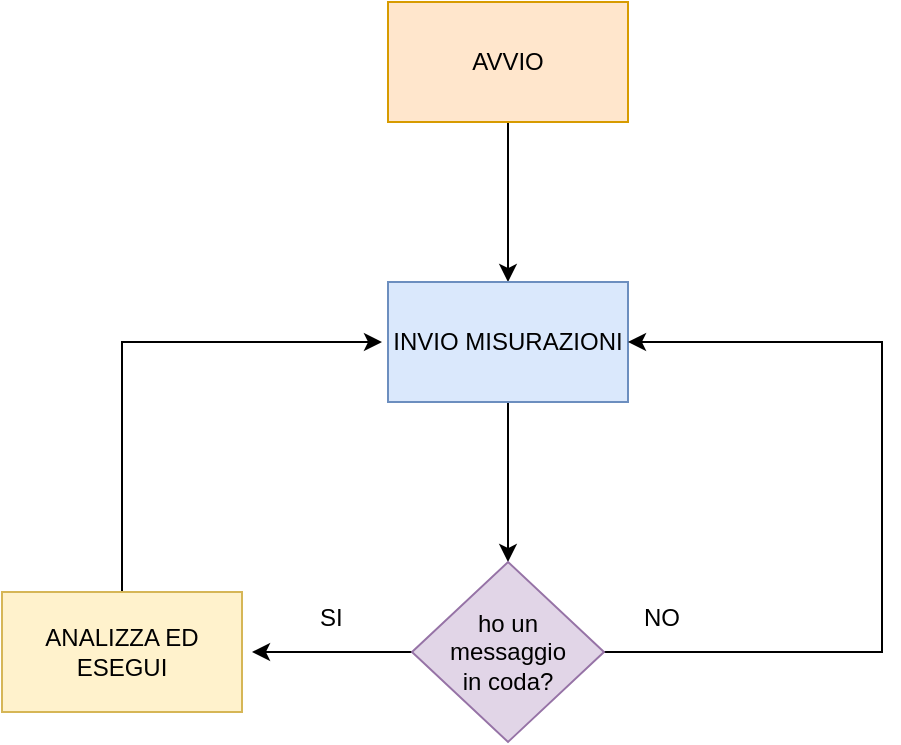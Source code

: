 <mxfile version="10.8.0" type="device"><diagram id="9nrQYbO69eu0mym56sK2" name="Page-1"><mxGraphModel dx="824" dy="496" grid="1" gridSize="10" guides="1" tooltips="1" connect="1" arrows="1" fold="1" page="1" pageScale="1" pageWidth="827" pageHeight="1169" math="0" shadow="0"><root><mxCell id="0"/><mxCell id="1" parent="0"/><mxCell id="M8CxaN3EoazZE4I_2WKi-3" value="" style="edgeStyle=orthogonalEdgeStyle;rounded=0;orthogonalLoop=1;jettySize=auto;html=1;" parent="1" source="M8CxaN3EoazZE4I_2WKi-1" target="M8CxaN3EoazZE4I_2WKi-2" edge="1"><mxGeometry relative="1" as="geometry"/></mxCell><mxCell id="M8CxaN3EoazZE4I_2WKi-1" value="AVVIO" style="rounded=0;whiteSpace=wrap;html=1;fillColor=#ffe6cc;strokeColor=#d79b00;" parent="1" vertex="1"><mxGeometry x="353" y="70" width="120" height="60" as="geometry"/></mxCell><mxCell id="M8CxaN3EoazZE4I_2WKi-5" value="" style="edgeStyle=orthogonalEdgeStyle;rounded=0;orthogonalLoop=1;jettySize=auto;html=1;" parent="1" source="M8CxaN3EoazZE4I_2WKi-2" edge="1"><mxGeometry relative="1" as="geometry"><mxPoint x="413" y="350" as="targetPoint"/></mxGeometry></mxCell><mxCell id="M8CxaN3EoazZE4I_2WKi-2" value="INVIO MISURAZIONI" style="rounded=0;whiteSpace=wrap;html=1;fillColor=#dae8fc;strokeColor=#6c8ebf;" parent="1" vertex="1"><mxGeometry x="353" y="210" width="120" height="60" as="geometry"/></mxCell><mxCell id="M8CxaN3EoazZE4I_2WKi-8" value="" style="edgeStyle=orthogonalEdgeStyle;rounded=0;orthogonalLoop=1;jettySize=auto;html=1;" parent="1" source="M8CxaN3EoazZE4I_2WKi-6" edge="1"><mxGeometry relative="1" as="geometry"><mxPoint x="285" y="395" as="targetPoint"/></mxGeometry></mxCell><mxCell id="M8CxaN3EoazZE4I_2WKi-15" value="" style="edgeStyle=orthogonalEdgeStyle;rounded=0;orthogonalLoop=1;jettySize=auto;html=1;entryX=1;entryY=0.5;entryDx=0;entryDy=0;" parent="1" source="M8CxaN3EoazZE4I_2WKi-6" target="M8CxaN3EoazZE4I_2WKi-2" edge="1"><mxGeometry relative="1" as="geometry"><mxPoint x="600" y="160" as="targetPoint"/><Array as="points"><mxPoint x="600" y="395"/><mxPoint x="600" y="240"/></Array></mxGeometry></mxCell><mxCell id="M8CxaN3EoazZE4I_2WKi-6" value="ho un&lt;br&gt;messaggio&lt;br&gt;in coda?&lt;br&gt;" style="rhombus;whiteSpace=wrap;html=1;fillColor=#e1d5e7;strokeColor=#9673a6;" parent="1" vertex="1"><mxGeometry x="365" y="350" width="96" height="90" as="geometry"/></mxCell><mxCell id="M8CxaN3EoazZE4I_2WKi-9" value="SI" style="text;html=1;resizable=0;points=[];autosize=1;align=left;verticalAlign=top;spacingTop=-4;" parent="1" vertex="1"><mxGeometry x="317" y="368" width="30" height="20" as="geometry"/></mxCell><mxCell id="M8CxaN3EoazZE4I_2WKi-13" value="" style="edgeStyle=orthogonalEdgeStyle;rounded=0;orthogonalLoop=1;jettySize=auto;html=1;" parent="1" source="M8CxaN3EoazZE4I_2WKi-11" edge="1"><mxGeometry relative="1" as="geometry"><mxPoint x="350" y="240" as="targetPoint"/><Array as="points"><mxPoint x="220" y="270"/><mxPoint x="220" y="270"/></Array></mxGeometry></mxCell><mxCell id="M8CxaN3EoazZE4I_2WKi-11" value="ANALIZZA ED&lt;br&gt;ESEGUI&lt;br&gt;" style="rounded=0;whiteSpace=wrap;html=1;fillColor=#fff2cc;strokeColor=#d6b656;" parent="1" vertex="1"><mxGeometry x="160" y="365" width="120" height="60" as="geometry"/></mxCell><mxCell id="M8CxaN3EoazZE4I_2WKi-16" value="NO" style="text;html=1;resizable=0;points=[];autosize=1;align=left;verticalAlign=top;spacingTop=-4;" parent="1" vertex="1"><mxGeometry x="479" y="368" width="30" height="20" as="geometry"/></mxCell></root></mxGraphModel></diagram></mxfile>